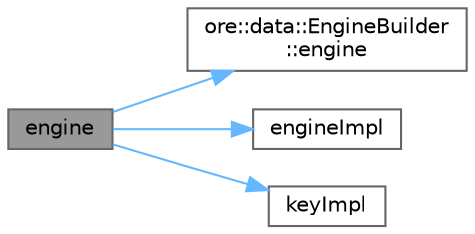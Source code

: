 digraph "engine"
{
 // INTERACTIVE_SVG=YES
 // LATEX_PDF_SIZE
  bgcolor="transparent";
  edge [fontname=Helvetica,fontsize=10,labelfontname=Helvetica,labelfontsize=10];
  node [fontname=Helvetica,fontsize=10,shape=box,height=0.2,width=0.4];
  rankdir="LR";
  Node1 [label="engine",height=0.2,width=0.4,color="gray40", fillcolor="grey60", style="filled", fontcolor="black",tooltip="Return a PricingEngine or a FloatingRateCouponPricer."];
  Node1 -> Node2 [color="steelblue1",style="solid"];
  Node2 [label="ore::data::EngineBuilder\l::engine",height=0.2,width=0.4,color="grey40", fillcolor="white", style="filled",URL="$classore_1_1data_1_1_engine_builder.html#a163cd3dc5a4afac8f3455002ed3310c5",tooltip="Return the engine name."];
  Node1 -> Node3 [color="steelblue1",style="solid"];
  Node3 [label="engineImpl",height=0.2,width=0.4,color="grey40", fillcolor="white", style="filled",URL="$classore_1_1data_1_1_caching_engine_builder.html#a32cdba7c8219d91a5319807a26f85926",tooltip=" "];
  Node1 -> Node4 [color="steelblue1",style="solid"];
  Node4 [label="keyImpl",height=0.2,width=0.4,color="grey40", fillcolor="white", style="filled",URL="$classore_1_1data_1_1_caching_engine_builder.html#a70b59dc0568452696a4ca8ed64b7f3b7",tooltip=" "];
}
